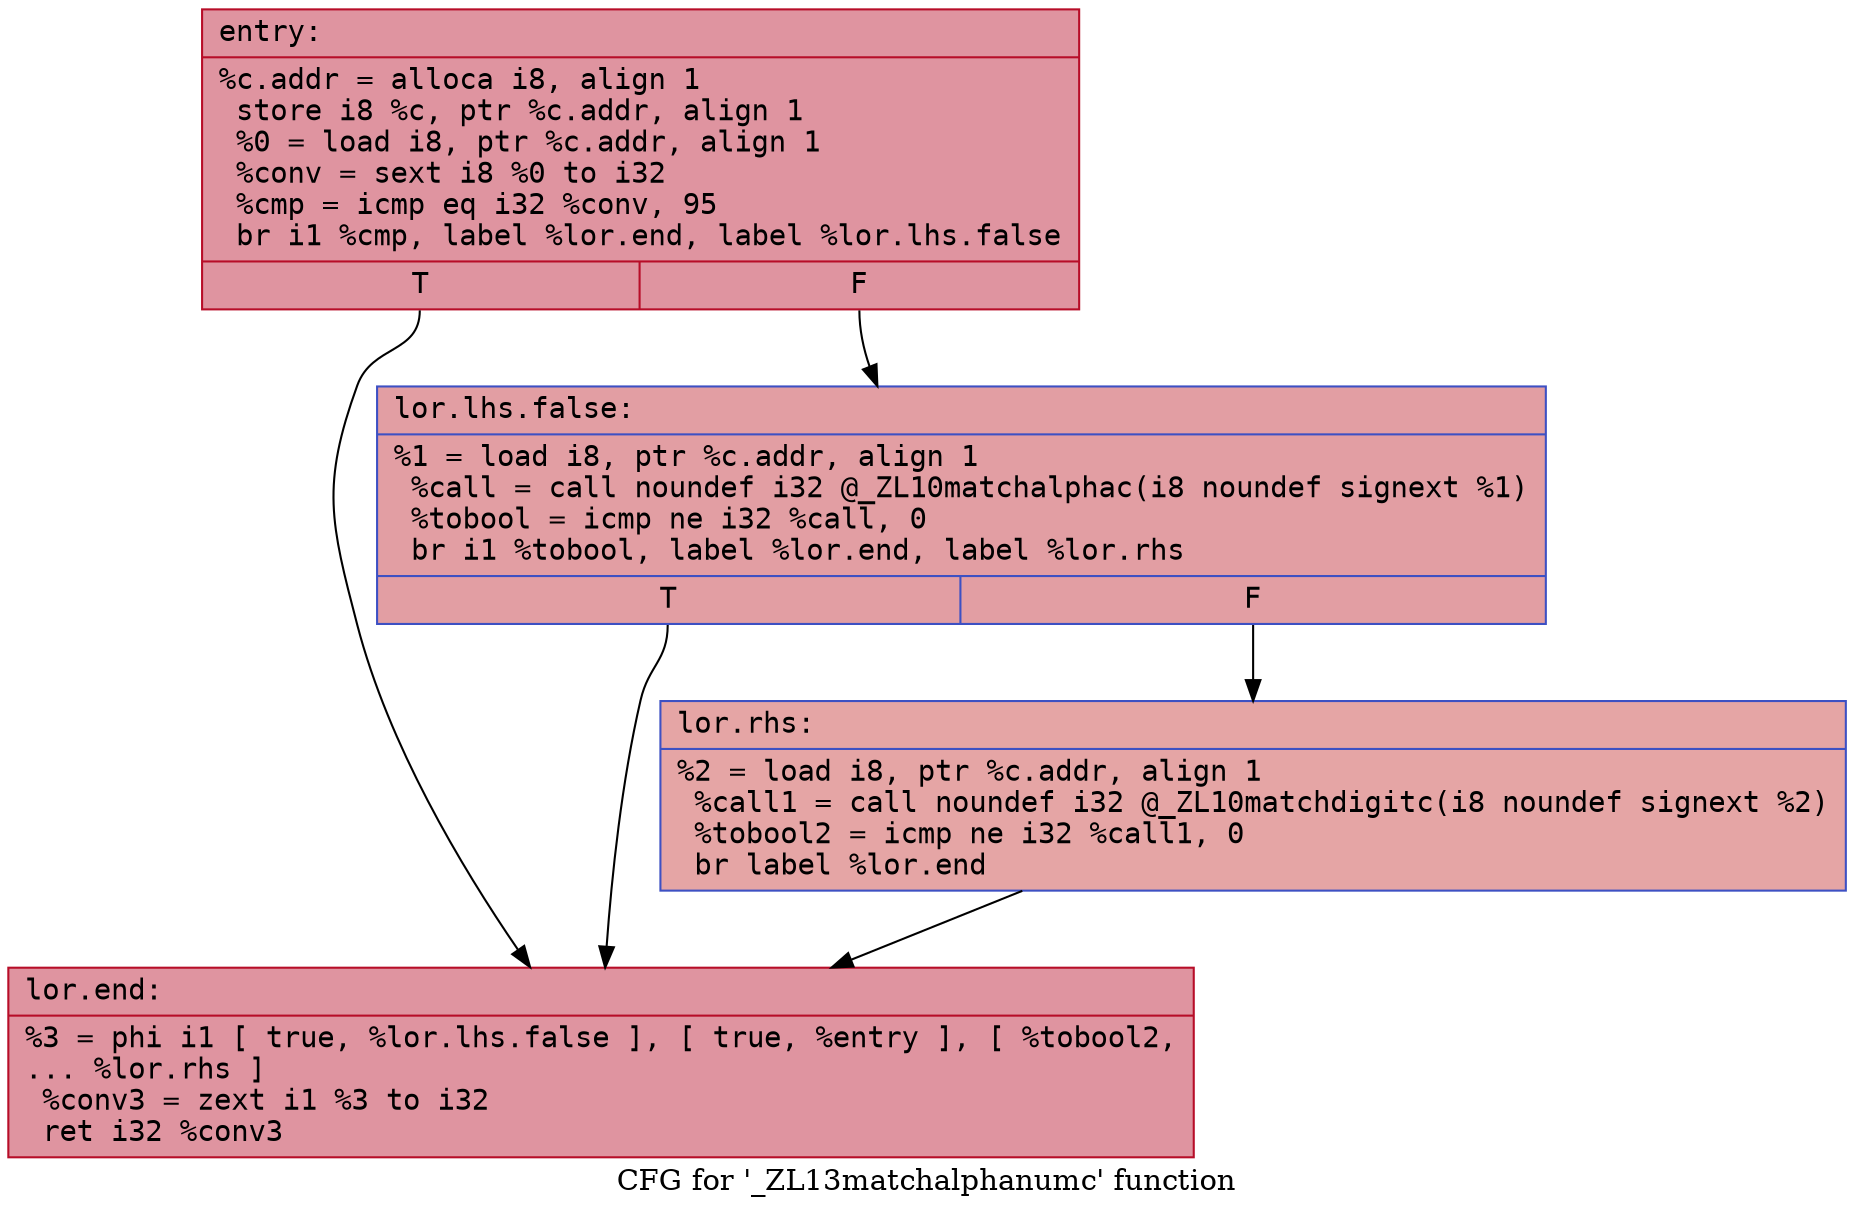 digraph "CFG for '_ZL13matchalphanumc' function" {
	label="CFG for '_ZL13matchalphanumc' function";

	Node0x5584167cbc80 [shape=record,color="#b70d28ff", style=filled, fillcolor="#b70d2870" fontname="Courier",label="{entry:\l|  %c.addr = alloca i8, align 1\l  store i8 %c, ptr %c.addr, align 1\l  %0 = load i8, ptr %c.addr, align 1\l  %conv = sext i8 %0 to i32\l  %cmp = icmp eq i32 %conv, 95\l  br i1 %cmp, label %lor.end, label %lor.lhs.false\l|{<s0>T|<s1>F}}"];
	Node0x5584167cbc80:s0 -> Node0x5584167cbf30[tooltip="entry -> lor.end\nProbability 50.00%" ];
	Node0x5584167cbc80:s1 -> Node0x5584167cbfa0[tooltip="entry -> lor.lhs.false\nProbability 50.00%" ];
	Node0x5584167cbfa0 [shape=record,color="#3d50c3ff", style=filled, fillcolor="#be242e70" fontname="Courier",label="{lor.lhs.false:\l|  %1 = load i8, ptr %c.addr, align 1\l  %call = call noundef i32 @_ZL10matchalphac(i8 noundef signext %1)\l  %tobool = icmp ne i32 %call, 0\l  br i1 %tobool, label %lor.end, label %lor.rhs\l|{<s0>T|<s1>F}}"];
	Node0x5584167cbfa0:s0 -> Node0x5584167cbf30[tooltip="lor.lhs.false -> lor.end\nProbability 62.50%" ];
	Node0x5584167cbfa0:s1 -> Node0x5584167cc3b0[tooltip="lor.lhs.false -> lor.rhs\nProbability 37.50%" ];
	Node0x5584167cc3b0 [shape=record,color="#3d50c3ff", style=filled, fillcolor="#c5333470" fontname="Courier",label="{lor.rhs:\l|  %2 = load i8, ptr %c.addr, align 1\l  %call1 = call noundef i32 @_ZL10matchdigitc(i8 noundef signext %2)\l  %tobool2 = icmp ne i32 %call1, 0\l  br label %lor.end\l}"];
	Node0x5584167cc3b0 -> Node0x5584167cbf30[tooltip="lor.rhs -> lor.end\nProbability 100.00%" ];
	Node0x5584167cbf30 [shape=record,color="#b70d28ff", style=filled, fillcolor="#b70d2870" fontname="Courier",label="{lor.end:\l|  %3 = phi i1 [ true, %lor.lhs.false ], [ true, %entry ], [ %tobool2,\l... %lor.rhs ]\l  %conv3 = zext i1 %3 to i32\l  ret i32 %conv3\l}"];
}
